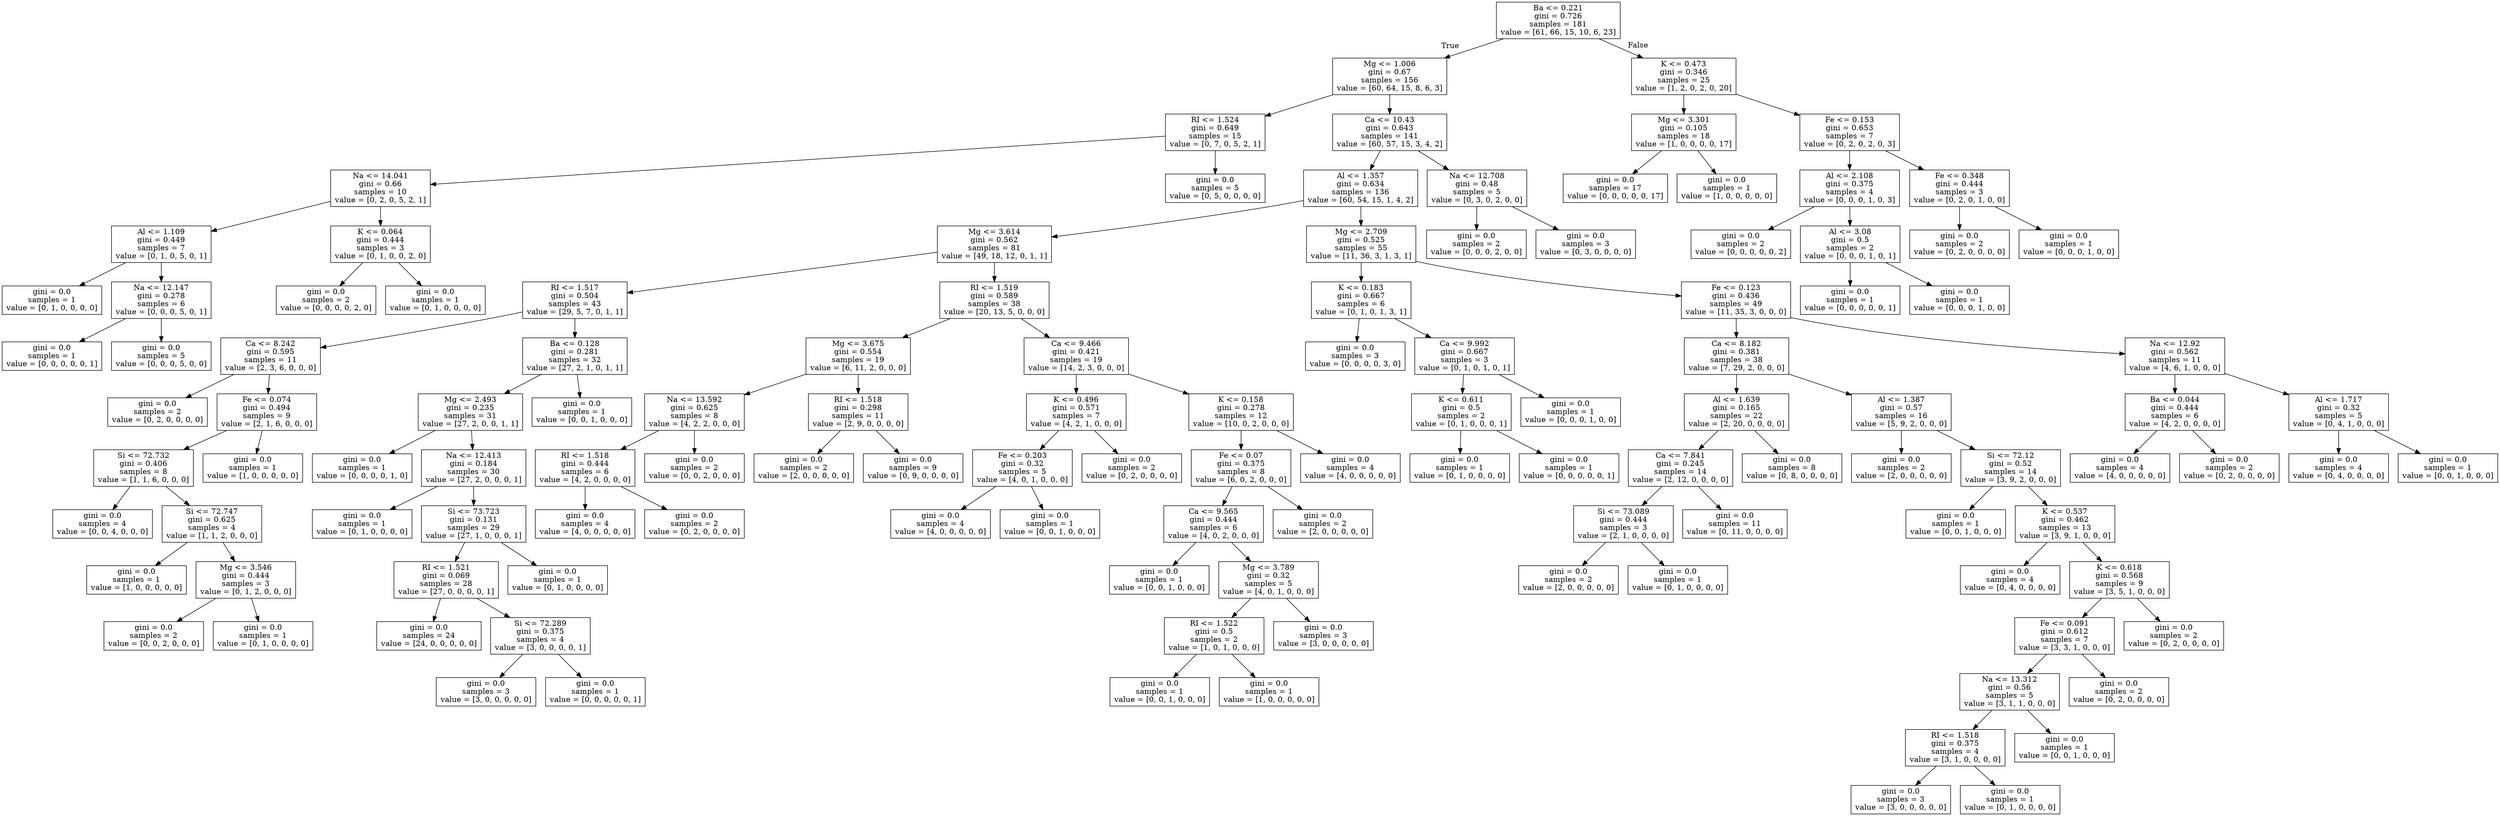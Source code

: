 digraph Tree {
node [shape=box] ;
0 [label="Ba <= 0.221\ngini = 0.726\nsamples = 181\nvalue = [61, 66, 15, 10, 6, 23]"] ;
1 [label="Mg <= 1.006\ngini = 0.67\nsamples = 156\nvalue = [60, 64, 15, 8, 6, 3]"] ;
0 -> 1 [labeldistance=2.5, labelangle=45, headlabel="True"] ;
2 [label="RI <= 1.524\ngini = 0.649\nsamples = 15\nvalue = [0, 7, 0, 5, 2, 1]"] ;
1 -> 2 ;
3 [label="Na <= 14.041\ngini = 0.66\nsamples = 10\nvalue = [0, 2, 0, 5, 2, 1]"] ;
2 -> 3 ;
4 [label="Al <= 1.109\ngini = 0.449\nsamples = 7\nvalue = [0, 1, 0, 5, 0, 1]"] ;
3 -> 4 ;
5 [label="gini = 0.0\nsamples = 1\nvalue = [0, 1, 0, 0, 0, 0]"] ;
4 -> 5 ;
6 [label="Na <= 12.147\ngini = 0.278\nsamples = 6\nvalue = [0, 0, 0, 5, 0, 1]"] ;
4 -> 6 ;
7 [label="gini = 0.0\nsamples = 1\nvalue = [0, 0, 0, 0, 0, 1]"] ;
6 -> 7 ;
8 [label="gini = 0.0\nsamples = 5\nvalue = [0, 0, 0, 5, 0, 0]"] ;
6 -> 8 ;
9 [label="K <= 0.064\ngini = 0.444\nsamples = 3\nvalue = [0, 1, 0, 0, 2, 0]"] ;
3 -> 9 ;
10 [label="gini = 0.0\nsamples = 2\nvalue = [0, 0, 0, 0, 2, 0]"] ;
9 -> 10 ;
11 [label="gini = 0.0\nsamples = 1\nvalue = [0, 1, 0, 0, 0, 0]"] ;
9 -> 11 ;
12 [label="gini = 0.0\nsamples = 5\nvalue = [0, 5, 0, 0, 0, 0]"] ;
2 -> 12 ;
13 [label="Ca <= 10.43\ngini = 0.643\nsamples = 141\nvalue = [60, 57, 15, 3, 4, 2]"] ;
1 -> 13 ;
14 [label="Al <= 1.357\ngini = 0.634\nsamples = 136\nvalue = [60, 54, 15, 1, 4, 2]"] ;
13 -> 14 ;
15 [label="Mg <= 3.614\ngini = 0.562\nsamples = 81\nvalue = [49, 18, 12, 0, 1, 1]"] ;
14 -> 15 ;
16 [label="RI <= 1.517\ngini = 0.504\nsamples = 43\nvalue = [29, 5, 7, 0, 1, 1]"] ;
15 -> 16 ;
17 [label="Ca <= 8.242\ngini = 0.595\nsamples = 11\nvalue = [2, 3, 6, 0, 0, 0]"] ;
16 -> 17 ;
18 [label="gini = 0.0\nsamples = 2\nvalue = [0, 2, 0, 0, 0, 0]"] ;
17 -> 18 ;
19 [label="Fe <= 0.074\ngini = 0.494\nsamples = 9\nvalue = [2, 1, 6, 0, 0, 0]"] ;
17 -> 19 ;
20 [label="Si <= 72.732\ngini = 0.406\nsamples = 8\nvalue = [1, 1, 6, 0, 0, 0]"] ;
19 -> 20 ;
21 [label="gini = 0.0\nsamples = 4\nvalue = [0, 0, 4, 0, 0, 0]"] ;
20 -> 21 ;
22 [label="Si <= 72.747\ngini = 0.625\nsamples = 4\nvalue = [1, 1, 2, 0, 0, 0]"] ;
20 -> 22 ;
23 [label="gini = 0.0\nsamples = 1\nvalue = [1, 0, 0, 0, 0, 0]"] ;
22 -> 23 ;
24 [label="Mg <= 3.546\ngini = 0.444\nsamples = 3\nvalue = [0, 1, 2, 0, 0, 0]"] ;
22 -> 24 ;
25 [label="gini = 0.0\nsamples = 2\nvalue = [0, 0, 2, 0, 0, 0]"] ;
24 -> 25 ;
26 [label="gini = 0.0\nsamples = 1\nvalue = [0, 1, 0, 0, 0, 0]"] ;
24 -> 26 ;
27 [label="gini = 0.0\nsamples = 1\nvalue = [1, 0, 0, 0, 0, 0]"] ;
19 -> 27 ;
28 [label="Ba <= 0.128\ngini = 0.281\nsamples = 32\nvalue = [27, 2, 1, 0, 1, 1]"] ;
16 -> 28 ;
29 [label="Mg <= 2.493\ngini = 0.235\nsamples = 31\nvalue = [27, 2, 0, 0, 1, 1]"] ;
28 -> 29 ;
30 [label="gini = 0.0\nsamples = 1\nvalue = [0, 0, 0, 0, 1, 0]"] ;
29 -> 30 ;
31 [label="Na <= 12.413\ngini = 0.184\nsamples = 30\nvalue = [27, 2, 0, 0, 0, 1]"] ;
29 -> 31 ;
32 [label="gini = 0.0\nsamples = 1\nvalue = [0, 1, 0, 0, 0, 0]"] ;
31 -> 32 ;
33 [label="Si <= 73.723\ngini = 0.131\nsamples = 29\nvalue = [27, 1, 0, 0, 0, 1]"] ;
31 -> 33 ;
34 [label="RI <= 1.521\ngini = 0.069\nsamples = 28\nvalue = [27, 0, 0, 0, 0, 1]"] ;
33 -> 34 ;
35 [label="gini = 0.0\nsamples = 24\nvalue = [24, 0, 0, 0, 0, 0]"] ;
34 -> 35 ;
36 [label="Si <= 72.289\ngini = 0.375\nsamples = 4\nvalue = [3, 0, 0, 0, 0, 1]"] ;
34 -> 36 ;
37 [label="gini = 0.0\nsamples = 3\nvalue = [3, 0, 0, 0, 0, 0]"] ;
36 -> 37 ;
38 [label="gini = 0.0\nsamples = 1\nvalue = [0, 0, 0, 0, 0, 1]"] ;
36 -> 38 ;
39 [label="gini = 0.0\nsamples = 1\nvalue = [0, 1, 0, 0, 0, 0]"] ;
33 -> 39 ;
40 [label="gini = 0.0\nsamples = 1\nvalue = [0, 0, 1, 0, 0, 0]"] ;
28 -> 40 ;
41 [label="RI <= 1.519\ngini = 0.589\nsamples = 38\nvalue = [20, 13, 5, 0, 0, 0]"] ;
15 -> 41 ;
42 [label="Mg <= 3.675\ngini = 0.554\nsamples = 19\nvalue = [6, 11, 2, 0, 0, 0]"] ;
41 -> 42 ;
43 [label="Na <= 13.592\ngini = 0.625\nsamples = 8\nvalue = [4, 2, 2, 0, 0, 0]"] ;
42 -> 43 ;
44 [label="RI <= 1.518\ngini = 0.444\nsamples = 6\nvalue = [4, 2, 0, 0, 0, 0]"] ;
43 -> 44 ;
45 [label="gini = 0.0\nsamples = 4\nvalue = [4, 0, 0, 0, 0, 0]"] ;
44 -> 45 ;
46 [label="gini = 0.0\nsamples = 2\nvalue = [0, 2, 0, 0, 0, 0]"] ;
44 -> 46 ;
47 [label="gini = 0.0\nsamples = 2\nvalue = [0, 0, 2, 0, 0, 0]"] ;
43 -> 47 ;
48 [label="RI <= 1.518\ngini = 0.298\nsamples = 11\nvalue = [2, 9, 0, 0, 0, 0]"] ;
42 -> 48 ;
49 [label="gini = 0.0\nsamples = 2\nvalue = [2, 0, 0, 0, 0, 0]"] ;
48 -> 49 ;
50 [label="gini = 0.0\nsamples = 9\nvalue = [0, 9, 0, 0, 0, 0]"] ;
48 -> 50 ;
51 [label="Ca <= 9.466\ngini = 0.421\nsamples = 19\nvalue = [14, 2, 3, 0, 0, 0]"] ;
41 -> 51 ;
52 [label="K <= 0.496\ngini = 0.571\nsamples = 7\nvalue = [4, 2, 1, 0, 0, 0]"] ;
51 -> 52 ;
53 [label="Fe <= 0.203\ngini = 0.32\nsamples = 5\nvalue = [4, 0, 1, 0, 0, 0]"] ;
52 -> 53 ;
54 [label="gini = 0.0\nsamples = 4\nvalue = [4, 0, 0, 0, 0, 0]"] ;
53 -> 54 ;
55 [label="gini = 0.0\nsamples = 1\nvalue = [0, 0, 1, 0, 0, 0]"] ;
53 -> 55 ;
56 [label="gini = 0.0\nsamples = 2\nvalue = [0, 2, 0, 0, 0, 0]"] ;
52 -> 56 ;
57 [label="K <= 0.158\ngini = 0.278\nsamples = 12\nvalue = [10, 0, 2, 0, 0, 0]"] ;
51 -> 57 ;
58 [label="Fe <= 0.07\ngini = 0.375\nsamples = 8\nvalue = [6, 0, 2, 0, 0, 0]"] ;
57 -> 58 ;
59 [label="Ca <= 9.565\ngini = 0.444\nsamples = 6\nvalue = [4, 0, 2, 0, 0, 0]"] ;
58 -> 59 ;
60 [label="gini = 0.0\nsamples = 1\nvalue = [0, 0, 1, 0, 0, 0]"] ;
59 -> 60 ;
61 [label="Mg <= 3.789\ngini = 0.32\nsamples = 5\nvalue = [4, 0, 1, 0, 0, 0]"] ;
59 -> 61 ;
62 [label="RI <= 1.522\ngini = 0.5\nsamples = 2\nvalue = [1, 0, 1, 0, 0, 0]"] ;
61 -> 62 ;
63 [label="gini = 0.0\nsamples = 1\nvalue = [0, 0, 1, 0, 0, 0]"] ;
62 -> 63 ;
64 [label="gini = 0.0\nsamples = 1\nvalue = [1, 0, 0, 0, 0, 0]"] ;
62 -> 64 ;
65 [label="gini = 0.0\nsamples = 3\nvalue = [3, 0, 0, 0, 0, 0]"] ;
61 -> 65 ;
66 [label="gini = 0.0\nsamples = 2\nvalue = [2, 0, 0, 0, 0, 0]"] ;
58 -> 66 ;
67 [label="gini = 0.0\nsamples = 4\nvalue = [4, 0, 0, 0, 0, 0]"] ;
57 -> 67 ;
68 [label="Mg <= 2.709\ngini = 0.525\nsamples = 55\nvalue = [11, 36, 3, 1, 3, 1]"] ;
14 -> 68 ;
69 [label="K <= 0.183\ngini = 0.667\nsamples = 6\nvalue = [0, 1, 0, 1, 3, 1]"] ;
68 -> 69 ;
70 [label="gini = 0.0\nsamples = 3\nvalue = [0, 0, 0, 0, 3, 0]"] ;
69 -> 70 ;
71 [label="Ca <= 9.992\ngini = 0.667\nsamples = 3\nvalue = [0, 1, 0, 1, 0, 1]"] ;
69 -> 71 ;
72 [label="K <= 0.611\ngini = 0.5\nsamples = 2\nvalue = [0, 1, 0, 0, 0, 1]"] ;
71 -> 72 ;
73 [label="gini = 0.0\nsamples = 1\nvalue = [0, 1, 0, 0, 0, 0]"] ;
72 -> 73 ;
74 [label="gini = 0.0\nsamples = 1\nvalue = [0, 0, 0, 0, 0, 1]"] ;
72 -> 74 ;
75 [label="gini = 0.0\nsamples = 1\nvalue = [0, 0, 0, 1, 0, 0]"] ;
71 -> 75 ;
76 [label="Fe <= 0.123\ngini = 0.436\nsamples = 49\nvalue = [11, 35, 3, 0, 0, 0]"] ;
68 -> 76 ;
77 [label="Ca <= 8.182\ngini = 0.381\nsamples = 38\nvalue = [7, 29, 2, 0, 0, 0]"] ;
76 -> 77 ;
78 [label="Al <= 1.639\ngini = 0.165\nsamples = 22\nvalue = [2, 20, 0, 0, 0, 0]"] ;
77 -> 78 ;
79 [label="Ca <= 7.841\ngini = 0.245\nsamples = 14\nvalue = [2, 12, 0, 0, 0, 0]"] ;
78 -> 79 ;
80 [label="Si <= 73.089\ngini = 0.444\nsamples = 3\nvalue = [2, 1, 0, 0, 0, 0]"] ;
79 -> 80 ;
81 [label="gini = 0.0\nsamples = 2\nvalue = [2, 0, 0, 0, 0, 0]"] ;
80 -> 81 ;
82 [label="gini = 0.0\nsamples = 1\nvalue = [0, 1, 0, 0, 0, 0]"] ;
80 -> 82 ;
83 [label="gini = 0.0\nsamples = 11\nvalue = [0, 11, 0, 0, 0, 0]"] ;
79 -> 83 ;
84 [label="gini = 0.0\nsamples = 8\nvalue = [0, 8, 0, 0, 0, 0]"] ;
78 -> 84 ;
85 [label="Al <= 1.387\ngini = 0.57\nsamples = 16\nvalue = [5, 9, 2, 0, 0, 0]"] ;
77 -> 85 ;
86 [label="gini = 0.0\nsamples = 2\nvalue = [2, 0, 0, 0, 0, 0]"] ;
85 -> 86 ;
87 [label="Si <= 72.12\ngini = 0.52\nsamples = 14\nvalue = [3, 9, 2, 0, 0, 0]"] ;
85 -> 87 ;
88 [label="gini = 0.0\nsamples = 1\nvalue = [0, 0, 1, 0, 0, 0]"] ;
87 -> 88 ;
89 [label="K <= 0.537\ngini = 0.462\nsamples = 13\nvalue = [3, 9, 1, 0, 0, 0]"] ;
87 -> 89 ;
90 [label="gini = 0.0\nsamples = 4\nvalue = [0, 4, 0, 0, 0, 0]"] ;
89 -> 90 ;
91 [label="K <= 0.618\ngini = 0.568\nsamples = 9\nvalue = [3, 5, 1, 0, 0, 0]"] ;
89 -> 91 ;
92 [label="Fe <= 0.091\ngini = 0.612\nsamples = 7\nvalue = [3, 3, 1, 0, 0, 0]"] ;
91 -> 92 ;
93 [label="Na <= 13.312\ngini = 0.56\nsamples = 5\nvalue = [3, 1, 1, 0, 0, 0]"] ;
92 -> 93 ;
94 [label="RI <= 1.518\ngini = 0.375\nsamples = 4\nvalue = [3, 1, 0, 0, 0, 0]"] ;
93 -> 94 ;
95 [label="gini = 0.0\nsamples = 3\nvalue = [3, 0, 0, 0, 0, 0]"] ;
94 -> 95 ;
96 [label="gini = 0.0\nsamples = 1\nvalue = [0, 1, 0, 0, 0, 0]"] ;
94 -> 96 ;
97 [label="gini = 0.0\nsamples = 1\nvalue = [0, 0, 1, 0, 0, 0]"] ;
93 -> 97 ;
98 [label="gini = 0.0\nsamples = 2\nvalue = [0, 2, 0, 0, 0, 0]"] ;
92 -> 98 ;
99 [label="gini = 0.0\nsamples = 2\nvalue = [0, 2, 0, 0, 0, 0]"] ;
91 -> 99 ;
100 [label="Na <= 12.92\ngini = 0.562\nsamples = 11\nvalue = [4, 6, 1, 0, 0, 0]"] ;
76 -> 100 ;
101 [label="Ba <= 0.044\ngini = 0.444\nsamples = 6\nvalue = [4, 2, 0, 0, 0, 0]"] ;
100 -> 101 ;
102 [label="gini = 0.0\nsamples = 4\nvalue = [4, 0, 0, 0, 0, 0]"] ;
101 -> 102 ;
103 [label="gini = 0.0\nsamples = 2\nvalue = [0, 2, 0, 0, 0, 0]"] ;
101 -> 103 ;
104 [label="Al <= 1.717\ngini = 0.32\nsamples = 5\nvalue = [0, 4, 1, 0, 0, 0]"] ;
100 -> 104 ;
105 [label="gini = 0.0\nsamples = 4\nvalue = [0, 4, 0, 0, 0, 0]"] ;
104 -> 105 ;
106 [label="gini = 0.0\nsamples = 1\nvalue = [0, 0, 1, 0, 0, 0]"] ;
104 -> 106 ;
107 [label="Na <= 12.708\ngini = 0.48\nsamples = 5\nvalue = [0, 3, 0, 2, 0, 0]"] ;
13 -> 107 ;
108 [label="gini = 0.0\nsamples = 2\nvalue = [0, 0, 0, 2, 0, 0]"] ;
107 -> 108 ;
109 [label="gini = 0.0\nsamples = 3\nvalue = [0, 3, 0, 0, 0, 0]"] ;
107 -> 109 ;
110 [label="K <= 0.473\ngini = 0.346\nsamples = 25\nvalue = [1, 2, 0, 2, 0, 20]"] ;
0 -> 110 [labeldistance=2.5, labelangle=-45, headlabel="False"] ;
111 [label="Mg <= 3.301\ngini = 0.105\nsamples = 18\nvalue = [1, 0, 0, 0, 0, 17]"] ;
110 -> 111 ;
112 [label="gini = 0.0\nsamples = 17\nvalue = [0, 0, 0, 0, 0, 17]"] ;
111 -> 112 ;
113 [label="gini = 0.0\nsamples = 1\nvalue = [1, 0, 0, 0, 0, 0]"] ;
111 -> 113 ;
114 [label="Fe <= 0.153\ngini = 0.653\nsamples = 7\nvalue = [0, 2, 0, 2, 0, 3]"] ;
110 -> 114 ;
115 [label="Al <= 2.108\ngini = 0.375\nsamples = 4\nvalue = [0, 0, 0, 1, 0, 3]"] ;
114 -> 115 ;
116 [label="gini = 0.0\nsamples = 2\nvalue = [0, 0, 0, 0, 0, 2]"] ;
115 -> 116 ;
117 [label="Al <= 3.08\ngini = 0.5\nsamples = 2\nvalue = [0, 0, 0, 1, 0, 1]"] ;
115 -> 117 ;
118 [label="gini = 0.0\nsamples = 1\nvalue = [0, 0, 0, 0, 0, 1]"] ;
117 -> 118 ;
119 [label="gini = 0.0\nsamples = 1\nvalue = [0, 0, 0, 1, 0, 0]"] ;
117 -> 119 ;
120 [label="Fe <= 0.348\ngini = 0.444\nsamples = 3\nvalue = [0, 2, 0, 1, 0, 0]"] ;
114 -> 120 ;
121 [label="gini = 0.0\nsamples = 2\nvalue = [0, 2, 0, 0, 0, 0]"] ;
120 -> 121 ;
122 [label="gini = 0.0\nsamples = 1\nvalue = [0, 0, 0, 1, 0, 0]"] ;
120 -> 122 ;
}